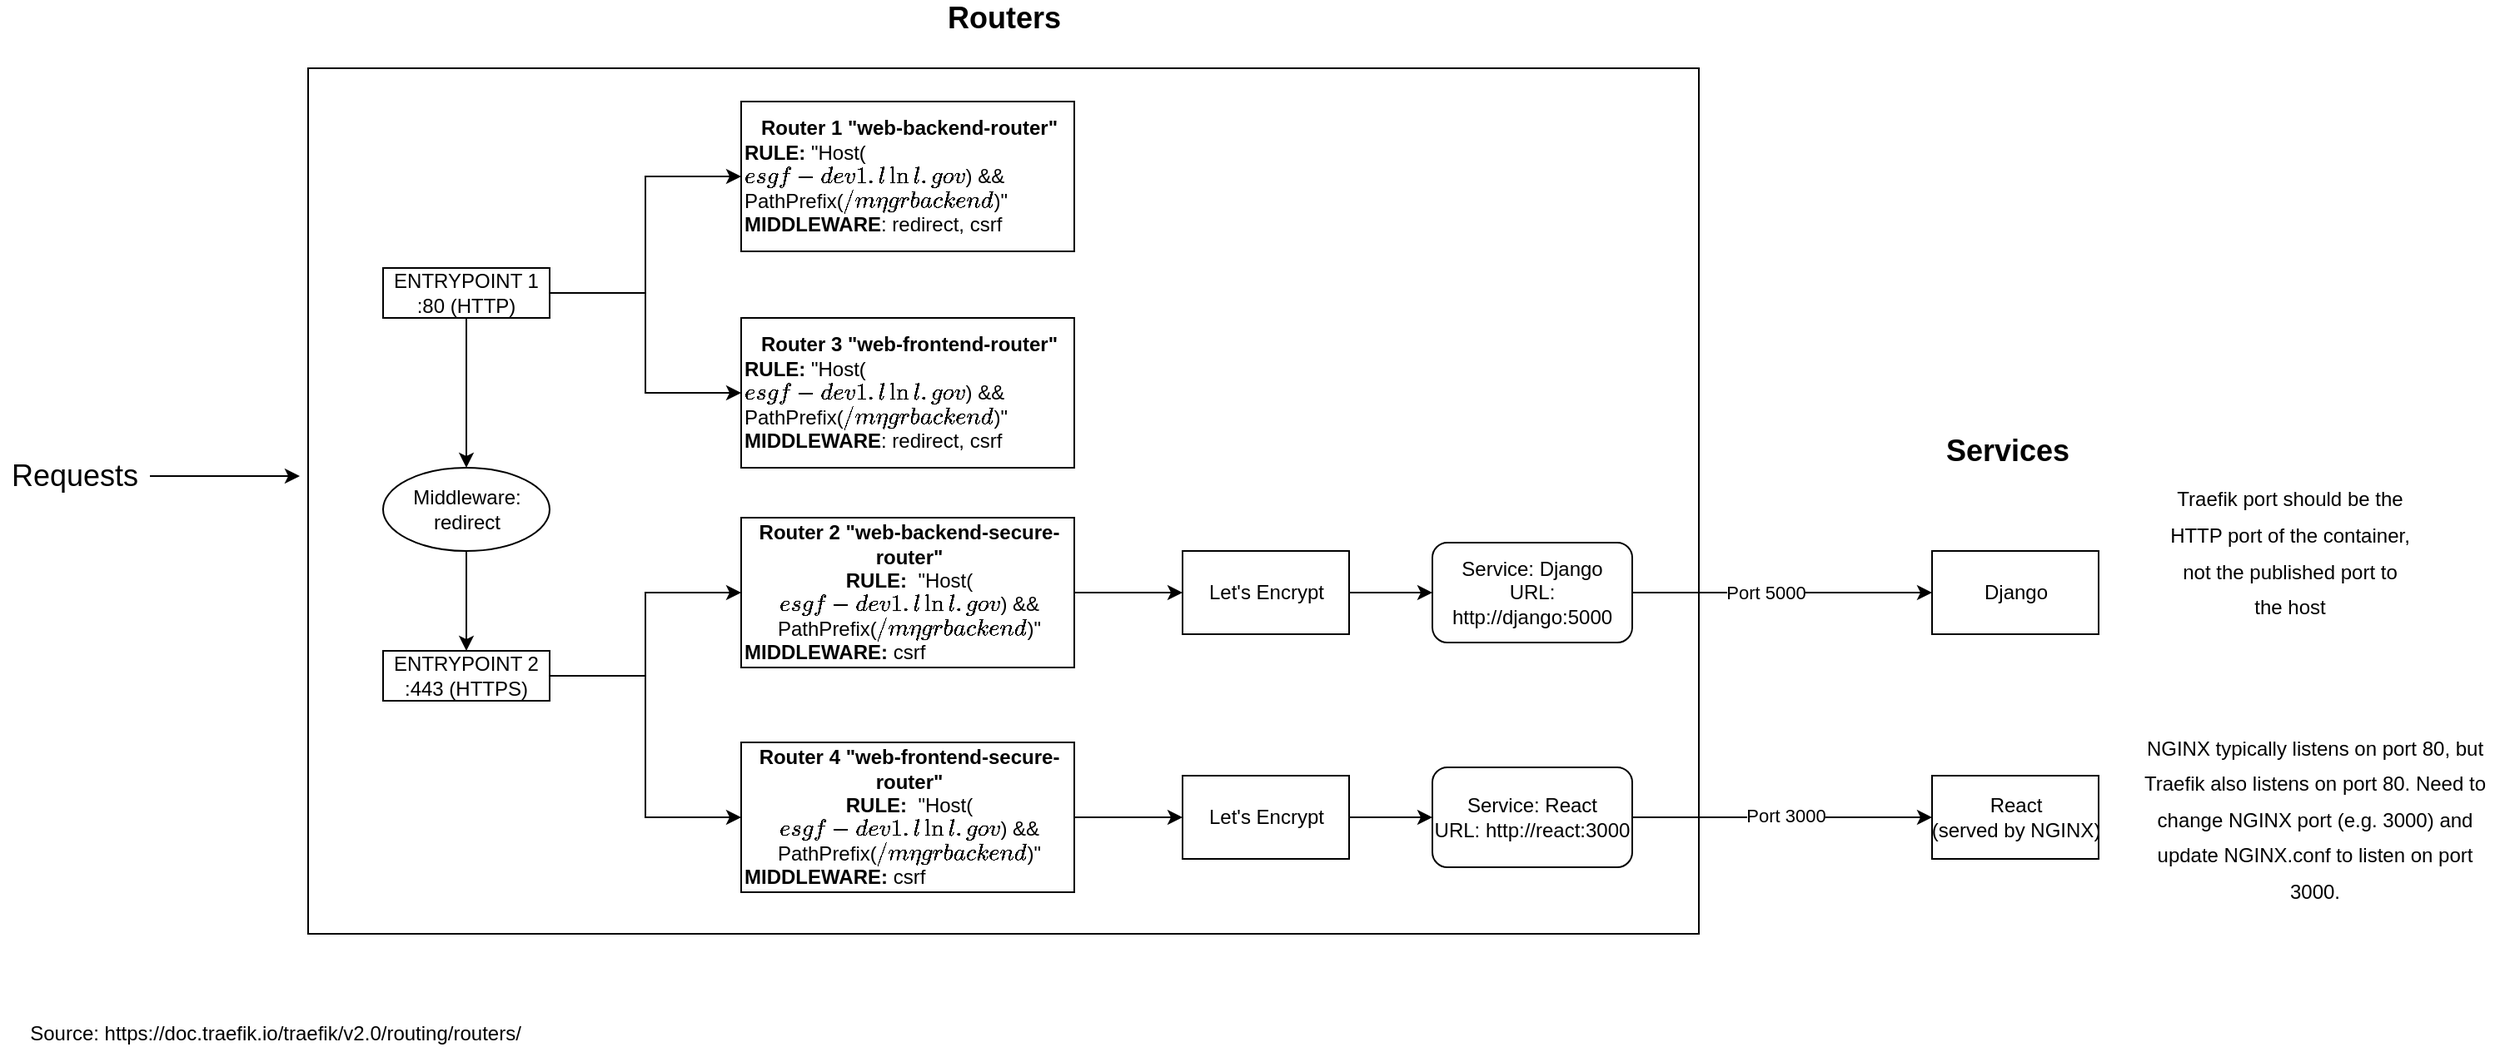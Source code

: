 <mxfile version="13.6.5">
    <diagram id="7LgHgHcSaxze46kqs8R4" name="Page-1">
        <mxGraphModel dx="3282" dy="945" grid="1" gridSize="10" guides="1" tooltips="1" connect="1" arrows="1" fold="1" page="1" pageScale="1" pageWidth="850" pageHeight="1100" math="0" shadow="0">
            <root>
                <mxCell id="0"/>
                <mxCell id="1" parent="0"/>
                <mxCell id="2" value="" style="rounded=0;whiteSpace=wrap;html=1;" parent="1" vertex="1">
                    <mxGeometry x="125" y="100" width="835" height="520" as="geometry"/>
                </mxCell>
                <mxCell id="3" value="Routers" style="text;html=1;strokeColor=none;fillColor=none;align=center;verticalAlign=middle;whiteSpace=wrap;rounded=0;fontStyle=1;fontSize=18;" parent="1" vertex="1">
                    <mxGeometry x="522.5" y="60" width="40" height="20" as="geometry"/>
                </mxCell>
                <mxCell id="16" style="edgeStyle=orthogonalEdgeStyle;rounded=0;orthogonalLoop=1;jettySize=auto;html=1;exitX=1;exitY=0.5;exitDx=0;exitDy=0;entryX=0;entryY=0.5;entryDx=0;entryDy=0;" parent="1" source="4" target="9" edge="1">
                    <mxGeometry relative="1" as="geometry"/>
                </mxCell>
                <mxCell id="21" style="edgeStyle=orthogonalEdgeStyle;rounded=0;orthogonalLoop=1;jettySize=auto;html=1;" parent="1" source="4" target="13" edge="1">
                    <mxGeometry relative="1" as="geometry"/>
                </mxCell>
                <mxCell id="29" style="edgeStyle=orthogonalEdgeStyle;rounded=0;orthogonalLoop=1;jettySize=auto;html=1;exitX=0.5;exitY=1;exitDx=0;exitDy=0;" parent="1" source="4" target="27" edge="1">
                    <mxGeometry relative="1" as="geometry"/>
                </mxCell>
                <mxCell id="4" value="ENTRYPOINT 1&lt;br&gt;:80 (HTTP)" style="rounded=0;whiteSpace=wrap;html=1;" parent="1" vertex="1">
                    <mxGeometry x="170" y="220" width="100" height="30" as="geometry"/>
                </mxCell>
                <mxCell id="18" style="edgeStyle=orthogonalEdgeStyle;rounded=0;orthogonalLoop=1;jettySize=auto;html=1;entryX=0;entryY=0.5;entryDx=0;entryDy=0;" parent="1" source="5" target="14" edge="1">
                    <mxGeometry relative="1" as="geometry"/>
                </mxCell>
                <mxCell id="22" style="edgeStyle=orthogonalEdgeStyle;rounded=0;orthogonalLoop=1;jettySize=auto;html=1;entryX=0;entryY=0.5;entryDx=0;entryDy=0;" parent="1" source="5" target="11" edge="1">
                    <mxGeometry relative="1" as="geometry"/>
                </mxCell>
                <mxCell id="5" value="ENTRYPOINT 2&lt;br&gt;:443 (HTTPS)" style="rounded=0;whiteSpace=wrap;html=1;" parent="1" vertex="1">
                    <mxGeometry x="170" y="450" width="100" height="30" as="geometry"/>
                </mxCell>
                <mxCell id="51" style="edgeStyle=orthogonalEdgeStyle;rounded=0;orthogonalLoop=1;jettySize=auto;html=1;fontSize=18;" parent="1" source="7" edge="1">
                    <mxGeometry relative="1" as="geometry">
                        <mxPoint x="120" y="345" as="targetPoint"/>
                    </mxGeometry>
                </mxCell>
                <mxCell id="7" value="Requests" style="text;html=1;strokeColor=none;fillColor=none;align=center;verticalAlign=middle;whiteSpace=wrap;rounded=0;fontSize=18;" parent="1" vertex="1">
                    <mxGeometry x="-60" y="330" width="90" height="30" as="geometry"/>
                </mxCell>
                <mxCell id="9" value="&lt;div style=&quot;text-align: center&quot;&gt;&lt;span&gt;&lt;b&gt;Router 1 &quot;web-backend-router&quot;&lt;/b&gt;&lt;/span&gt;&lt;/div&gt;&lt;b&gt;RULE: &lt;/b&gt;&quot;Host(`esgf-dev1.llnl.gov`) &amp;amp;&amp;amp; PathPrefix(`/metagrid-backend`)&quot;&lt;br&gt;&lt;b&gt;MIDDLEWARE&lt;/b&gt;: redirect, csrf" style="rounded=0;whiteSpace=wrap;html=1;align=left;" parent="1" vertex="1">
                    <mxGeometry x="385" y="120" width="200" height="90" as="geometry"/>
                </mxCell>
                <mxCell id="31" style="edgeStyle=orthogonalEdgeStyle;rounded=0;orthogonalLoop=1;jettySize=auto;html=1;" parent="1" source="35" target="23" edge="1">
                    <mxGeometry relative="1" as="geometry"/>
                </mxCell>
                <mxCell id="40" style="edgeStyle=orthogonalEdgeStyle;rounded=0;orthogonalLoop=1;jettySize=auto;html=1;exitX=1;exitY=0.5;exitDx=0;exitDy=0;" parent="1" source="11" target="35" edge="1">
                    <mxGeometry relative="1" as="geometry"/>
                </mxCell>
                <mxCell id="11" value="&lt;div style=&quot;text-align: center&quot;&gt;&lt;span&gt;&lt;b&gt;Router 2 &quot;web-backend-secure-router&quot;&lt;/b&gt;&lt;/span&gt;&lt;/div&gt;&lt;b&gt;&lt;div style=&quot;text-align: center&quot;&gt;&lt;b&gt;RULE:&amp;nbsp;&lt;/b&gt;&lt;span style=&quot;font-weight: normal&quot;&gt; &quot;Host(`esgf-dev1.llnl.gov`) &amp;amp;&amp;amp; PathPrefix(`/metagrid-backend`)&quot;&lt;/span&gt;&lt;/div&gt;&lt;/b&gt;&lt;b&gt;MIDDLEWARE:&lt;/b&gt; csrf" style="rounded=0;whiteSpace=wrap;html=1;align=left;" parent="1" vertex="1">
                    <mxGeometry x="385" y="370" width="200" height="90" as="geometry"/>
                </mxCell>
                <mxCell id="13" value="&lt;div style=&quot;text-align: center&quot;&gt;&lt;span&gt;&lt;b&gt;Router 3 &quot;web-frontend-router&quot;&lt;/b&gt;&lt;/span&gt;&lt;/div&gt;&lt;b&gt;RULE: &lt;/b&gt;&quot;Host(`esgf-dev1.llnl.gov`) &amp;amp;&amp;amp; PathPrefix(`/metagrid-backend`)&quot;&lt;br&gt;&lt;b&gt;MIDDLEWARE&lt;/b&gt;: redirect, csrf" style="rounded=0;whiteSpace=wrap;html=1;align=left;" parent="1" vertex="1">
                    <mxGeometry x="385" y="250" width="200" height="90" as="geometry"/>
                </mxCell>
                <mxCell id="37" style="edgeStyle=orthogonalEdgeStyle;rounded=0;orthogonalLoop=1;jettySize=auto;html=1;exitX=1;exitY=0.5;exitDx=0;exitDy=0;" parent="1" source="14" target="36" edge="1">
                    <mxGeometry relative="1" as="geometry"/>
                </mxCell>
                <mxCell id="14" value="&lt;div style=&quot;text-align: center&quot;&gt;&lt;span&gt;&lt;b&gt;Router 4 &quot;web-frontend-secure-router&quot;&lt;/b&gt;&lt;/span&gt;&lt;/div&gt;&lt;b&gt;&lt;div style=&quot;text-align: center&quot;&gt;&lt;b&gt;RULE:&amp;nbsp;&lt;/b&gt;&lt;span style=&quot;font-weight: normal&quot;&gt; &quot;Host(`esgf-dev1.llnl.gov`) &amp;amp;&amp;amp; PathPrefix(`/metagrid-backend`)&quot;&lt;/span&gt;&lt;/div&gt;&lt;/b&gt;&lt;b&gt;MIDDLEWARE:&lt;/b&gt; csrf" style="rounded=0;whiteSpace=wrap;html=1;align=left;" parent="1" vertex="1">
                    <mxGeometry x="385" y="505" width="200" height="90" as="geometry"/>
                </mxCell>
                <mxCell id="46" style="edgeStyle=orthogonalEdgeStyle;rounded=0;orthogonalLoop=1;jettySize=auto;html=1;exitX=1;exitY=0.5;exitDx=0;exitDy=0;" parent="1" source="23" target="45" edge="1">
                    <mxGeometry relative="1" as="geometry"/>
                </mxCell>
                <mxCell id="57" value="Port 5000" style="edgeLabel;html=1;align=center;verticalAlign=middle;resizable=0;points=[];" vertex="1" connectable="0" parent="46">
                    <mxGeometry x="-0.256" y="-4" relative="1" as="geometry">
                        <mxPoint x="13" y="-4" as="offset"/>
                    </mxGeometry>
                </mxCell>
                <mxCell id="23" value="Service: Django&lt;br&gt;URL: http://django:5000" style="rounded=1;whiteSpace=wrap;html=1;align=center;" parent="1" vertex="1">
                    <mxGeometry x="800" y="385" width="120" height="60" as="geometry"/>
                </mxCell>
                <mxCell id="47" style="edgeStyle=orthogonalEdgeStyle;rounded=0;orthogonalLoop=1;jettySize=auto;html=1;exitX=1;exitY=0.5;exitDx=0;exitDy=0;" parent="1" source="25" target="41" edge="1">
                    <mxGeometry relative="1" as="geometry"/>
                </mxCell>
                <mxCell id="58" value="Port 3000" style="edgeLabel;html=1;align=center;verticalAlign=middle;resizable=0;points=[];" vertex="1" connectable="0" parent="47">
                    <mxGeometry x="0.022" y="1" relative="1" as="geometry">
                        <mxPoint as="offset"/>
                    </mxGeometry>
                </mxCell>
                <mxCell id="25" value="Service: React&lt;br&gt;URL: http://react:3000" style="rounded=1;whiteSpace=wrap;html=1;align=center;" parent="1" vertex="1">
                    <mxGeometry x="800" y="520" width="120" height="60" as="geometry"/>
                </mxCell>
                <mxCell id="30" style="edgeStyle=orthogonalEdgeStyle;rounded=0;orthogonalLoop=1;jettySize=auto;html=1;exitX=0.5;exitY=1;exitDx=0;exitDy=0;" parent="1" source="27" target="5" edge="1">
                    <mxGeometry relative="1" as="geometry"/>
                </mxCell>
                <mxCell id="27" value="Middleware: &lt;br&gt;redirect" style="shape=ellipse;html=1;dashed=0;whitespace=wrap;perimeter=ellipsePerimeter;align=center;" parent="1" vertex="1">
                    <mxGeometry x="170" y="340" width="100" height="50" as="geometry"/>
                </mxCell>
                <mxCell id="38" style="edgeStyle=orthogonalEdgeStyle;rounded=0;orthogonalLoop=1;jettySize=auto;html=1;" parent="1" source="36" target="25" edge="1">
                    <mxGeometry relative="1" as="geometry"/>
                </mxCell>
                <mxCell id="36" value="Let's Encrypt" style="html=1;dashed=0;whitespace=wrap;align=center;" parent="1" vertex="1">
                    <mxGeometry x="650" y="525" width="100" height="50" as="geometry"/>
                </mxCell>
                <mxCell id="35" value="Let's Encrypt" style="html=1;dashed=0;whitespace=wrap;align=center;" parent="1" vertex="1">
                    <mxGeometry x="650" y="390" width="100" height="50" as="geometry"/>
                </mxCell>
                <mxCell id="41" value="React &lt;br&gt;(served by NGINX)" style="html=1;dashed=0;whitespace=wrap;align=center;" parent="1" vertex="1">
                    <mxGeometry x="1100" y="525" width="100" height="50" as="geometry"/>
                </mxCell>
                <mxCell id="45" value="Django" style="html=1;dashed=0;whitespace=wrap;align=center;" parent="1" vertex="1">
                    <mxGeometry x="1100" y="390" width="100" height="50" as="geometry"/>
                </mxCell>
                <mxCell id="52" value="Services" style="text;html=1;strokeColor=none;fillColor=none;align=center;verticalAlign=middle;whiteSpace=wrap;rounded=0;fontStyle=1;fontSize=18;" parent="1" vertex="1">
                    <mxGeometry x="1100" y="320" width="91.25" height="20" as="geometry"/>
                </mxCell>
                <mxCell id="54" value="&lt;font style=&quot;font-size: 12px&quot;&gt;Traefik port should be the HTTP port of the container, not the published port to the host&lt;/font&gt;" style="text;html=1;strokeColor=none;fillColor=none;align=center;verticalAlign=middle;whiteSpace=wrap;rounded=0;fontSize=18;" parent="1" vertex="1">
                    <mxGeometry x="1240" y="350" width="150" height="80" as="geometry"/>
                </mxCell>
                <mxCell id="55" value="&lt;font style=&quot;font-size: 12px&quot;&gt;NGINX typically listens on port 80, but Traefik also listens on port 80. Need to change NGINX port (e.g. 3000) and update NGINX.conf to listen on port 3000.&lt;/font&gt;" style="text;html=1;strokeColor=none;fillColor=none;align=center;verticalAlign=middle;whiteSpace=wrap;rounded=0;fontSize=18;" parent="1" vertex="1">
                    <mxGeometry x="1220" y="510" width="220" height="80" as="geometry"/>
                </mxCell>
                <mxCell id="56" value="Source:&amp;nbsp;https://doc.traefik.io/traefik/v2.0/routing/routers/" style="text;html=1;align=center;verticalAlign=middle;resizable=0;points=[];autosize=1;" parent="1" vertex="1">
                    <mxGeometry x="-50" y="670" width="310" height="20" as="geometry"/>
                </mxCell>
            </root>
        </mxGraphModel>
    </diagram>
</mxfile>